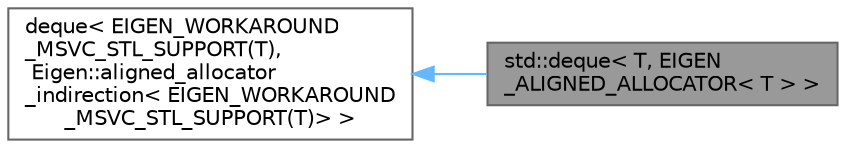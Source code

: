 digraph "std::deque&lt; T, EIGEN_ALIGNED_ALLOCATOR&lt; T &gt; &gt;"
{
 // LATEX_PDF_SIZE
  bgcolor="transparent";
  edge [fontname=Helvetica,fontsize=10,labelfontname=Helvetica,labelfontsize=10];
  node [fontname=Helvetica,fontsize=10,shape=box,height=0.2,width=0.4];
  rankdir="LR";
  Node1 [id="Node000001",label="std::deque\< T, EIGEN\l_ALIGNED_ALLOCATOR\< T \> \>",height=0.2,width=0.4,color="gray40", fillcolor="grey60", style="filled", fontcolor="black",tooltip=" "];
  Node2 -> Node1 [id="edge1_Node000001_Node000002",dir="back",color="steelblue1",style="solid",tooltip=" "];
  Node2 [id="Node000002",label="deque\< EIGEN_WORKAROUND\l_MSVC_STL_SUPPORT(T),\l Eigen::aligned_allocator\l_indirection\< EIGEN_WORKAROUND\l_MSVC_STL_SUPPORT(T)\> \>",height=0.2,width=0.4,color="gray40", fillcolor="white", style="filled",tooltip=" "];
}
